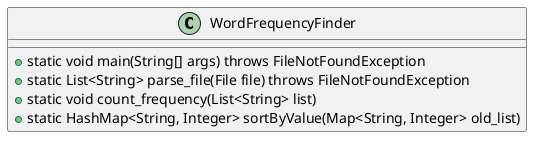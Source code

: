 @startuml
'https://plantuml.com/sequence-diagram

class WordFrequencyFinder
{
    + static void main(String[] args) throws FileNotFoundException
    + static List<String> parse_file(File file) throws FileNotFoundException
    + static void count_frequency(List<String> list)
    + static HashMap<String, Integer> sortByValue(Map<String, Integer> old_list)
}

@enduml
